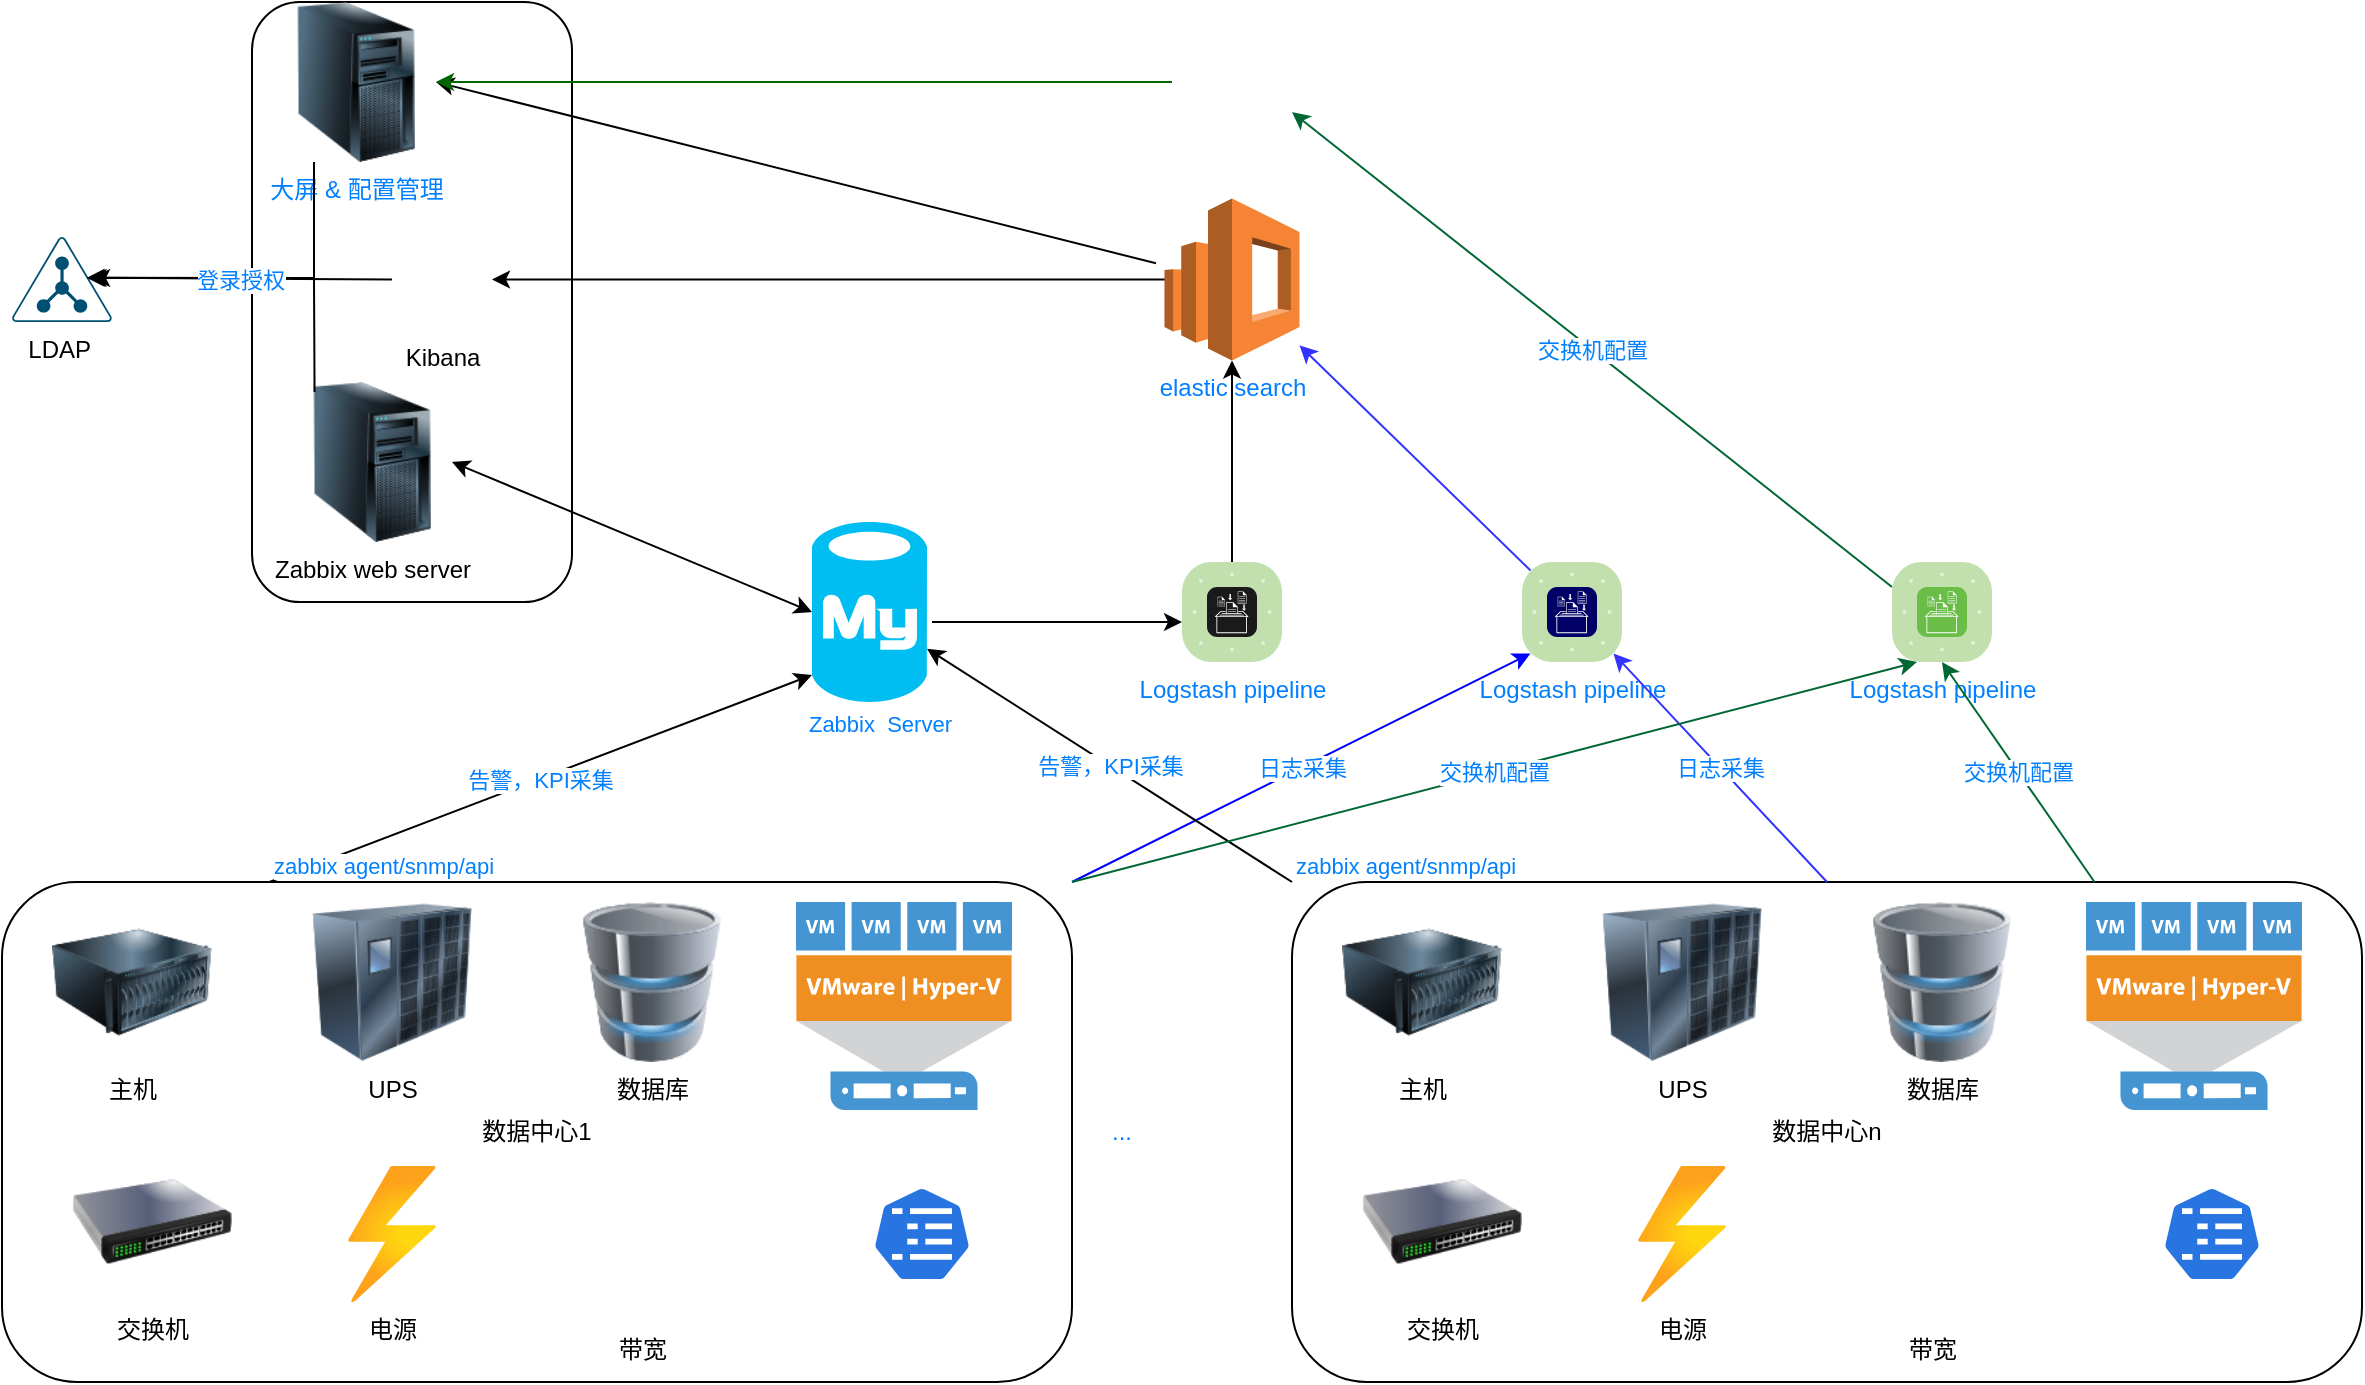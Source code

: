 <mxfile version="15.7.4" type="github">
  <diagram name="Page-1" id="55a83fd1-7818-8e21-69c5-c3457e3827bb">
    <mxGraphModel dx="1038" dy="547" grid="1" gridSize="10" guides="1" tooltips="1" connect="1" arrows="0" fold="1" page="1" pageScale="1" pageWidth="1100" pageHeight="850" background="none" math="0" shadow="0">
      <root>
        <mxCell id="0" />
        <mxCell id="1" parent="0" />
        <mxCell id="yf0NXRO4z68Gx_VuZJrl-48" value="" style="rounded=1;whiteSpace=wrap;html=1;fontColor=#007FFF;" vertex="1" parent="1">
          <mxGeometry x="170" y="120" width="160" height="300" as="geometry" />
        </mxCell>
        <mxCell id="yf0NXRO4z68Gx_VuZJrl-10" value="数据中心1" style="rounded=1;whiteSpace=wrap;html=1;" vertex="1" parent="1">
          <mxGeometry x="45" y="560" width="535" height="250" as="geometry" />
        </mxCell>
        <mxCell id="yf0NXRO4z68Gx_VuZJrl-1" value="主机" style="image;html=1;image=img/lib/clip_art/computers/Server_128x128.png" vertex="1" parent="1">
          <mxGeometry x="70" y="570" width="80" height="80" as="geometry" />
        </mxCell>
        <mxCell id="yf0NXRO4z68Gx_VuZJrl-2" value="数据库" style="image;html=1;image=img/lib/clip_art/computers/Database_128x128.png" vertex="1" parent="1">
          <mxGeometry x="330" y="570" width="80" height="80" as="geometry" />
        </mxCell>
        <mxCell id="yf0NXRO4z68Gx_VuZJrl-3" value="UPS" style="image;html=1;image=img/lib/clip_art/networking/UPS_128x128.png" vertex="1" parent="1">
          <mxGeometry x="200" y="570" width="80" height="80" as="geometry" />
        </mxCell>
        <mxCell id="yf0NXRO4z68Gx_VuZJrl-5" value="交换机" style="image;html=1;image=img/lib/clip_art/networking/Switch_128x128.png" vertex="1" parent="1">
          <mxGeometry x="80" y="690" width="80" height="80" as="geometry" />
        </mxCell>
        <mxCell id="yf0NXRO4z68Gx_VuZJrl-7" value="电源" style="aspect=fixed;html=1;points=[];align=center;image;fontSize=12;image=img/lib/azure2/general/Power.svg;" vertex="1" parent="1">
          <mxGeometry x="218" y="702" width="44" height="68" as="geometry" />
        </mxCell>
        <mxCell id="yf0NXRO4z68Gx_VuZJrl-8" value="带宽" style="shape=image;html=1;verticalAlign=top;verticalLabelPosition=bottom;labelBackgroundColor=#ffffff;imageAspect=0;aspect=fixed;image=https://cdn0.iconfinder.com/data/icons/pulse_pack_by_chromatix/128/process_ok.png" vertex="1" parent="1">
          <mxGeometry x="320" y="690" width="90" height="90" as="geometry" />
        </mxCell>
        <mxCell id="yf0NXRO4z68Gx_VuZJrl-11" value="" style="pointerEvents=1;shadow=0;dashed=0;html=1;strokeColor=none;fillColor=#4495D1;labelPosition=center;verticalLabelPosition=bottom;verticalAlign=top;align=center;outlineConnect=0;shape=mxgraph.veeam.hyper_v_vmware_host;" vertex="1" parent="1">
          <mxGeometry x="442" y="570" width="108" height="104" as="geometry" />
        </mxCell>
        <mxCell id="yf0NXRO4z68Gx_VuZJrl-12" value="" style="sketch=0;html=1;dashed=0;whitespace=wrap;fillColor=#2875E2;strokeColor=#ffffff;points=[[0.005,0.63,0],[0.1,0.2,0],[0.9,0.2,0],[0.5,0,0],[0.995,0.63,0],[0.72,0.99,0],[0.5,1,0],[0.28,0.99,0]];shape=mxgraph.kubernetes.icon;prIcon=cm" vertex="1" parent="1">
          <mxGeometry x="480" y="712" width="50" height="48" as="geometry" />
        </mxCell>
        <mxCell id="yf0NXRO4z68Gx_VuZJrl-13" value="" style="verticalLabelPosition=bottom;html=1;verticalAlign=top;align=center;strokeColor=none;fillColor=#00BEF2;shape=mxgraph.azure.mysql_database;" vertex="1" parent="1">
          <mxGeometry x="450" y="380" width="57.5" height="90" as="geometry" />
        </mxCell>
        <mxCell id="yf0NXRO4z68Gx_VuZJrl-14" value="LDAP&amp;nbsp;" style="points=[[0.5,0,0],[0.765,0.48,0],[0.99,0.98,0],[0.5,1,0],[0.01,0.98,0],[0.235,0.48,0]];verticalLabelPosition=bottom;sketch=0;html=1;verticalAlign=top;aspect=fixed;align=center;pointerEvents=1;shape=mxgraph.cisco19.ldap;fillColor=#005073;strokeColor=none;" vertex="1" parent="1">
          <mxGeometry x="50" y="237.5" width="50" height="42.5" as="geometry" />
        </mxCell>
        <mxCell id="yf0NXRO4z68Gx_VuZJrl-15" value="Zabbix web server" style="image;html=1;image=img/lib/clip_art/computers/Server_Tower_128x128.png" vertex="1" parent="1">
          <mxGeometry x="190" y="310" width="80" height="80" as="geometry" />
        </mxCell>
        <mxCell id="yf0NXRO4z68Gx_VuZJrl-16" value="" style="endArrow=classic;startArrow=none;html=1;rounded=0;exitX=0.141;exitY=0.063;exitDx=0;exitDy=0;exitPerimeter=0;startFill=0;endFill=1;" edge="1" parent="1" source="yf0NXRO4z68Gx_VuZJrl-15">
          <mxGeometry width="50" height="50" relative="1" as="geometry">
            <mxPoint x="710" y="600" as="sourcePoint" />
            <mxPoint x="90" y="258" as="targetPoint" />
            <Array as="points">
              <mxPoint x="201" y="258" />
            </Array>
          </mxGeometry>
        </mxCell>
        <mxCell id="yf0NXRO4z68Gx_VuZJrl-17" value="" style="endArrow=classic;startArrow=classic;html=1;rounded=0;exitX=1;exitY=0.5;exitDx=0;exitDy=0;entryX=0;entryY=0.5;entryDx=0;entryDy=0;entryPerimeter=0;" edge="1" parent="1" source="yf0NXRO4z68Gx_VuZJrl-15" target="yf0NXRO4z68Gx_VuZJrl-13">
          <mxGeometry width="50" height="50" relative="1" as="geometry">
            <mxPoint x="710" y="600" as="sourcePoint" />
            <mxPoint x="760" y="550" as="targetPoint" />
          </mxGeometry>
        </mxCell>
        <mxCell id="yf0NXRO4z68Gx_VuZJrl-20" value="Kibana" style="shape=image;html=1;verticalAlign=top;verticalLabelPosition=bottom;labelBackgroundColor=#ffffff;imageAspect=0;aspect=fixed;image=https://cdn4.iconfinder.com/data/icons/logos-brands-5/24/kibana-128.png" vertex="1" parent="1">
          <mxGeometry x="240" y="233.75" width="50" height="50" as="geometry" />
        </mxCell>
        <mxCell id="yf0NXRO4z68Gx_VuZJrl-25" value="" style="edgeStyle=orthogonalEdgeStyle;rounded=0;orthogonalLoop=1;jettySize=auto;html=1;fontColor=#007FFF;entryX=1;entryY=0.5;entryDx=0;entryDy=0;exitX=0;exitY=0.5;exitDx=0;exitDy=0;exitPerimeter=0;" edge="1" parent="1" source="yf0NXRO4z68Gx_VuZJrl-21" target="yf0NXRO4z68Gx_VuZJrl-20">
          <mxGeometry relative="1" as="geometry">
            <mxPoint x="293.75" y="255" as="targetPoint" />
            <Array as="points">
              <mxPoint x="630" y="259" />
              <mxPoint x="630" y="259" />
            </Array>
          </mxGeometry>
        </mxCell>
        <mxCell id="yf0NXRO4z68Gx_VuZJrl-21" value="elastic search" style="outlineConnect=0;dashed=0;verticalLabelPosition=bottom;verticalAlign=top;align=center;html=1;shape=mxgraph.aws3.elasticsearch_service;fillColor=#F58534;gradientColor=none;fontColor=#007FFF;" vertex="1" parent="1">
          <mxGeometry x="626.25" y="218.25" width="67.5" height="81" as="geometry" />
        </mxCell>
        <mxCell id="yf0NXRO4z68Gx_VuZJrl-26" value="数据中心n" style="rounded=1;whiteSpace=wrap;html=1;" vertex="1" parent="1">
          <mxGeometry x="690" y="560" width="535" height="250" as="geometry" />
        </mxCell>
        <mxCell id="yf0NXRO4z68Gx_VuZJrl-28" value="主机" style="image;html=1;image=img/lib/clip_art/computers/Server_128x128.png" vertex="1" parent="1">
          <mxGeometry x="715" y="570" width="80" height="80" as="geometry" />
        </mxCell>
        <mxCell id="yf0NXRO4z68Gx_VuZJrl-29" value="数据库" style="image;html=1;image=img/lib/clip_art/computers/Database_128x128.png" vertex="1" parent="1">
          <mxGeometry x="975" y="570" width="80" height="80" as="geometry" />
        </mxCell>
        <mxCell id="yf0NXRO4z68Gx_VuZJrl-30" value="UPS" style="image;html=1;image=img/lib/clip_art/networking/UPS_128x128.png" vertex="1" parent="1">
          <mxGeometry x="845" y="570" width="80" height="80" as="geometry" />
        </mxCell>
        <mxCell id="yf0NXRO4z68Gx_VuZJrl-31" value="交换机" style="image;html=1;image=img/lib/clip_art/networking/Switch_128x128.png" vertex="1" parent="1">
          <mxGeometry x="725" y="690" width="80" height="80" as="geometry" />
        </mxCell>
        <mxCell id="yf0NXRO4z68Gx_VuZJrl-32" value="电源" style="aspect=fixed;html=1;points=[];align=center;image;fontSize=12;image=img/lib/azure2/general/Power.svg;" vertex="1" parent="1">
          <mxGeometry x="863" y="702" width="44" height="68" as="geometry" />
        </mxCell>
        <mxCell id="yf0NXRO4z68Gx_VuZJrl-33" value="带宽" style="shape=image;html=1;verticalAlign=top;verticalLabelPosition=bottom;labelBackgroundColor=#ffffff;imageAspect=0;aspect=fixed;image=https://cdn0.iconfinder.com/data/icons/pulse_pack_by_chromatix/128/process_ok.png" vertex="1" parent="1">
          <mxGeometry x="965" y="690" width="90" height="90" as="geometry" />
        </mxCell>
        <mxCell id="yf0NXRO4z68Gx_VuZJrl-34" value="" style="pointerEvents=1;shadow=0;dashed=0;html=1;strokeColor=none;fillColor=#4495D1;labelPosition=center;verticalLabelPosition=bottom;verticalAlign=top;align=center;outlineConnect=0;shape=mxgraph.veeam.hyper_v_vmware_host;" vertex="1" parent="1">
          <mxGeometry x="1087" y="570" width="108" height="104" as="geometry" />
        </mxCell>
        <mxCell id="yf0NXRO4z68Gx_VuZJrl-35" value="" style="sketch=0;html=1;dashed=0;whitespace=wrap;fillColor=#2875E2;strokeColor=#ffffff;points=[[0.005,0.63,0],[0.1,0.2,0],[0.9,0.2,0],[0.5,0,0],[0.995,0.63,0],[0.72,0.99,0],[0.5,1,0],[0.28,0.99,0]];shape=mxgraph.kubernetes.icon;prIcon=cm" vertex="1" parent="1">
          <mxGeometry x="1125" y="712" width="50" height="48" as="geometry" />
        </mxCell>
        <mxCell id="yf0NXRO4z68Gx_VuZJrl-39" value="..." style="text;html=1;strokeColor=none;fillColor=none;align=center;verticalAlign=middle;whiteSpace=wrap;rounded=0;fontColor=#007FFF;" vertex="1" parent="1">
          <mxGeometry x="575" y="670" width="60" height="30" as="geometry" />
        </mxCell>
        <mxCell id="yf0NXRO4z68Gx_VuZJrl-41" value="Logstash pipeline" style="verticalLabelPosition=bottom;sketch=0;html=1;fillColor=#000066;strokeColor=#ffffff;verticalAlign=top;align=center;points=[[0.085,0.085,0],[0.915,0.085,0],[0.915,0.915,0],[0.085,0.915,0],[0.25,0,0],[0.5,0,0],[0.75,0,0],[1,0.25,0],[1,0.5,0],[1,0.75,0],[0.75,1,0],[0.5,1,0],[0.25,1,0],[0,0.75,0],[0,0.5,0],[0,0.25,0]];pointerEvents=1;shape=mxgraph.cisco_safe.compositeIcon;bgIcon=mxgraph.cisco_safe.architecture.generic_appliance;resIcon=mxgraph.cisco_safe.architecture.log_collector;fontColor=#007FFF;" vertex="1" parent="1">
          <mxGeometry x="805" y="400" width="50" height="50" as="geometry" />
        </mxCell>
        <mxCell id="yf0NXRO4z68Gx_VuZJrl-55" value="" style="endArrow=classic;html=1;rounded=0;fontColor=#007FFF;exitX=0.085;exitY=0.085;exitDx=0;exitDy=0;exitPerimeter=0;strokeColor=#3333FF;" edge="1" parent="1" source="yf0NXRO4z68Gx_VuZJrl-41" target="yf0NXRO4z68Gx_VuZJrl-21">
          <mxGeometry width="50" height="50" relative="1" as="geometry">
            <mxPoint x="710" y="600" as="sourcePoint" />
            <mxPoint x="760" y="550" as="targetPoint" />
          </mxGeometry>
        </mxCell>
        <mxCell id="yf0NXRO4z68Gx_VuZJrl-58" value="日志采集" style="endArrow=classic;html=1;rounded=0;fontColor=#007FFF;entryX=0.915;entryY=0.915;entryDx=0;entryDy=0;entryPerimeter=0;exitX=0.5;exitY=0;exitDx=0;exitDy=0;strokeColor=#3333FF;" edge="1" parent="1" source="yf0NXRO4z68Gx_VuZJrl-26" target="yf0NXRO4z68Gx_VuZJrl-41">
          <mxGeometry relative="1" as="geometry">
            <mxPoint x="570" y="480" as="sourcePoint" />
            <mxPoint x="730" y="480" as="targetPoint" />
          </mxGeometry>
        </mxCell>
        <mxCell id="yf0NXRO4z68Gx_VuZJrl-62" value="大屏 &amp;amp; 配置管理" style="image;html=1;image=img/lib/clip_art/computers/Server_Tower_128x128.png;fontColor=#007FFF;" vertex="1" parent="1">
          <mxGeometry x="182" y="120" width="80" height="80" as="geometry" />
        </mxCell>
        <mxCell id="yf0NXRO4z68Gx_VuZJrl-63" value="" style="endArrow=classic;html=1;rounded=0;fontColor=#007FFF;entryX=0.765;entryY=0.48;entryDx=0;entryDy=0;entryPerimeter=0;" edge="1" parent="1">
          <mxGeometry width="50" height="50" relative="1" as="geometry">
            <mxPoint x="201" y="200" as="sourcePoint" />
            <mxPoint x="87.25" y="257.9" as="targetPoint" />
            <Array as="points">
              <mxPoint x="201" y="258" />
            </Array>
          </mxGeometry>
        </mxCell>
        <mxCell id="yf0NXRO4z68Gx_VuZJrl-64" value="" style="endArrow=classic;html=1;rounded=0;fontColor=#007FFF;exitX=0;exitY=0.5;exitDx=0;exitDy=0;entryX=0.765;entryY=0.48;entryDx=0;entryDy=0;entryPerimeter=0;" edge="1" parent="1" source="yf0NXRO4z68Gx_VuZJrl-20" target="yf0NXRO4z68Gx_VuZJrl-14">
          <mxGeometry relative="1" as="geometry">
            <mxPoint x="370" y="210" as="sourcePoint" />
            <mxPoint x="530" y="210" as="targetPoint" />
            <Array as="points" />
          </mxGeometry>
        </mxCell>
        <mxCell id="yf0NXRO4z68Gx_VuZJrl-65" value="登录授权" style="edgeLabel;resizable=0;html=1;align=center;verticalAlign=middle;fontColor=#007FFF;" connectable="0" vertex="1" parent="yf0NXRO4z68Gx_VuZJrl-64">
          <mxGeometry relative="1" as="geometry" />
        </mxCell>
        <mxCell id="yf0NXRO4z68Gx_VuZJrl-67" value="" style="endArrow=classic;html=1;rounded=0;fontColor=#007FFF;exitX=1;exitY=0;exitDx=0;exitDy=0;entryX=0.085;entryY=0.915;entryDx=0;entryDy=0;entryPerimeter=0;strokeColor=#0000FF;" edge="1" parent="1" source="yf0NXRO4z68Gx_VuZJrl-10" target="yf0NXRO4z68Gx_VuZJrl-41">
          <mxGeometry relative="1" as="geometry">
            <mxPoint x="860" y="390" as="sourcePoint" />
            <mxPoint x="960" y="390" as="targetPoint" />
          </mxGeometry>
        </mxCell>
        <mxCell id="yf0NXRO4z68Gx_VuZJrl-68" value="日志采集" style="edgeLabel;resizable=0;html=1;align=center;verticalAlign=middle;fontColor=#007FFF;" connectable="0" vertex="1" parent="yf0NXRO4z68Gx_VuZJrl-67">
          <mxGeometry relative="1" as="geometry" />
        </mxCell>
        <mxCell id="yf0NXRO4z68Gx_VuZJrl-71" value="" style="endArrow=classic;html=1;rounded=0;fontColor=#007FFF;strokeColor=#000000;entryX=0;entryY=0.85;entryDx=0;entryDy=0;entryPerimeter=0;exitX=0.25;exitY=0;exitDx=0;exitDy=0;" edge="1" parent="1" source="yf0NXRO4z68Gx_VuZJrl-10" target="yf0NXRO4z68Gx_VuZJrl-13">
          <mxGeometry relative="1" as="geometry">
            <mxPoint x="250" y="500" as="sourcePoint" />
            <mxPoint x="410" y="500" as="targetPoint" />
          </mxGeometry>
        </mxCell>
        <mxCell id="yf0NXRO4z68Gx_VuZJrl-72" value="告警，KPI采集" style="edgeLabel;resizable=0;html=1;align=center;verticalAlign=middle;fontColor=#007FFF;" connectable="0" vertex="1" parent="yf0NXRO4z68Gx_VuZJrl-71">
          <mxGeometry relative="1" as="geometry" />
        </mxCell>
        <mxCell id="yf0NXRO4z68Gx_VuZJrl-73" value="zabbix agent/snmp/api" style="edgeLabel;resizable=0;html=1;align=left;verticalAlign=bottom;fontColor=#007FFF;" connectable="0" vertex="1" parent="yf0NXRO4z68Gx_VuZJrl-71">
          <mxGeometry x="-1" relative="1" as="geometry" />
        </mxCell>
        <mxCell id="yf0NXRO4z68Gx_VuZJrl-74" value="Zabbix&amp;nbsp; Server" style="edgeLabel;resizable=0;html=1;align=right;verticalAlign=bottom;fontColor=#007FFF;" connectable="0" vertex="1" parent="yf0NXRO4z68Gx_VuZJrl-71">
          <mxGeometry x="1" relative="1" as="geometry">
            <mxPoint x="70" y="33" as="offset" />
          </mxGeometry>
        </mxCell>
        <mxCell id="yf0NXRO4z68Gx_VuZJrl-75" value="" style="endArrow=classic;html=1;rounded=0;fontColor=#007FFF;strokeColor=#000000;exitX=0;exitY=0;exitDx=0;exitDy=0;" edge="1" parent="1" source="yf0NXRO4z68Gx_VuZJrl-26" target="yf0NXRO4z68Gx_VuZJrl-13">
          <mxGeometry relative="1" as="geometry">
            <mxPoint x="188.75" y="570" as="sourcePoint" />
            <mxPoint x="460" y="466.5" as="targetPoint" />
          </mxGeometry>
        </mxCell>
        <mxCell id="yf0NXRO4z68Gx_VuZJrl-76" value="告警，KPI采集" style="edgeLabel;resizable=0;html=1;align=center;verticalAlign=middle;fontColor=#007FFF;" connectable="0" vertex="1" parent="yf0NXRO4z68Gx_VuZJrl-75">
          <mxGeometry relative="1" as="geometry" />
        </mxCell>
        <mxCell id="yf0NXRO4z68Gx_VuZJrl-77" value="zabbix agent/snmp/api" style="edgeLabel;resizable=0;html=1;align=left;verticalAlign=bottom;fontColor=#007FFF;" connectable="0" vertex="1" parent="yf0NXRO4z68Gx_VuZJrl-75">
          <mxGeometry x="-1" relative="1" as="geometry" />
        </mxCell>
        <mxCell id="yf0NXRO4z68Gx_VuZJrl-79" value="Logstash pipeline" style="verticalLabelPosition=bottom;sketch=0;html=1;fillColor=#1A1A1A;strokeColor=#ffffff;verticalAlign=top;align=center;points=[[0.085,0.085,0],[0.915,0.085,0],[0.915,0.915,0],[0.085,0.915,0],[0.25,0,0],[0.5,0,0],[0.75,0,0],[1,0.25,0],[1,0.5,0],[1,0.75,0],[0.75,1,0],[0.5,1,0],[0.25,1,0],[0,0.75,0],[0,0.5,0],[0,0.25,0]];pointerEvents=1;shape=mxgraph.cisco_safe.compositeIcon;bgIcon=mxgraph.cisco_safe.architecture.generic_appliance;resIcon=mxgraph.cisco_safe.architecture.log_collector;fontColor=#007FFF;" vertex="1" parent="1">
          <mxGeometry x="635" y="400" width="50" height="50" as="geometry" />
        </mxCell>
        <mxCell id="yf0NXRO4z68Gx_VuZJrl-80" value="" style="endArrow=classic;html=1;rounded=0;fontColor=#007FFF;strokeColor=#000000;" edge="1" parent="1">
          <mxGeometry width="50" height="50" relative="1" as="geometry">
            <mxPoint x="510" y="430" as="sourcePoint" />
            <mxPoint x="635" y="430" as="targetPoint" />
          </mxGeometry>
        </mxCell>
        <mxCell id="yf0NXRO4z68Gx_VuZJrl-81" value="" style="endArrow=classic;html=1;rounded=0;fontColor=#007FFF;strokeColor=#000000;entryX=0.5;entryY=1;entryDx=0;entryDy=0;entryPerimeter=0;exitX=0.5;exitY=0;exitDx=0;exitDy=0;exitPerimeter=0;" edge="1" parent="1" source="yf0NXRO4z68Gx_VuZJrl-79" target="yf0NXRO4z68Gx_VuZJrl-21">
          <mxGeometry width="50" height="50" relative="1" as="geometry">
            <mxPoint x="570" y="380" as="sourcePoint" />
            <mxPoint x="620" y="330" as="targetPoint" />
          </mxGeometry>
        </mxCell>
        <mxCell id="yf0NXRO4z68Gx_VuZJrl-82" value="" style="shape=image;html=1;verticalAlign=top;verticalLabelPosition=bottom;labelBackgroundColor=#ffffff;imageAspect=0;aspect=fixed;image=https://cdn4.iconfinder.com/data/icons/logos-and-brands/512/141_Git_logo_logos-128.png;fontColor=#007FFF;" vertex="1" parent="1">
          <mxGeometry x="630" y="130" width="60" height="60" as="geometry" />
        </mxCell>
        <mxCell id="yf0NXRO4z68Gx_VuZJrl-83" value="" style="endArrow=classic;html=1;rounded=0;fontColor=#007FFF;strokeColor=#000000;entryX=1;entryY=0.5;entryDx=0;entryDy=0;exitX=-0.063;exitY=0.4;exitDx=0;exitDy=0;exitPerimeter=0;" edge="1" parent="1" source="yf0NXRO4z68Gx_VuZJrl-21" target="yf0NXRO4z68Gx_VuZJrl-62">
          <mxGeometry width="50" height="50" relative="1" as="geometry">
            <mxPoint x="1020" y="500" as="sourcePoint" />
            <mxPoint x="1070" y="450" as="targetPoint" />
          </mxGeometry>
        </mxCell>
        <mxCell id="yf0NXRO4z68Gx_VuZJrl-84" value="" style="endArrow=classic;html=1;rounded=0;fontColor=#007FFF;strokeColor=#006600;entryX=1;entryY=0.5;entryDx=0;entryDy=0;exitX=0;exitY=0.5;exitDx=0;exitDy=0;" edge="1" parent="1" source="yf0NXRO4z68Gx_VuZJrl-82" target="yf0NXRO4z68Gx_VuZJrl-62">
          <mxGeometry width="50" height="50" relative="1" as="geometry">
            <mxPoint x="1020" y="500" as="sourcePoint" />
            <mxPoint x="1070" y="450" as="targetPoint" />
          </mxGeometry>
        </mxCell>
        <mxCell id="yf0NXRO4z68Gx_VuZJrl-85" value="Logstash pipeline" style="verticalLabelPosition=bottom;sketch=0;html=1;fillColor=#6ABD46;strokeColor=#ffffff;verticalAlign=top;align=center;points=[[0.085,0.085,0],[0.915,0.085,0],[0.915,0.915,0],[0.085,0.915,0],[0.25,0,0],[0.5,0,0],[0.75,0,0],[1,0.25,0],[1,0.5,0],[1,0.75,0],[0.75,1,0],[0.5,1,0],[0.25,1,0],[0,0.75,0],[0,0.5,0],[0,0.25,0]];pointerEvents=1;shape=mxgraph.cisco_safe.compositeIcon;bgIcon=mxgraph.cisco_safe.architecture.generic_appliance;resIcon=mxgraph.cisco_safe.architecture.log_collector;fontColor=#007FFF;" vertex="1" parent="1">
          <mxGeometry x="990" y="400" width="50" height="50" as="geometry" />
        </mxCell>
        <mxCell id="yf0NXRO4z68Gx_VuZJrl-86" value="交换机配置" style="endArrow=classic;html=1;rounded=0;fontColor=#007FFF;entryX=0.5;entryY=1;entryDx=0;entryDy=0;entryPerimeter=0;exitX=0.75;exitY=0;exitDx=0;exitDy=0;strokeColor=#006633;" edge="1" parent="1" source="yf0NXRO4z68Gx_VuZJrl-26" target="yf0NXRO4z68Gx_VuZJrl-85">
          <mxGeometry relative="1" as="geometry">
            <mxPoint x="967.5" y="570" as="sourcePoint" />
            <mxPoint x="860.75" y="455.75" as="targetPoint" />
            <Array as="points" />
          </mxGeometry>
        </mxCell>
        <mxCell id="yf0NXRO4z68Gx_VuZJrl-87" value="交换机配置" style="endArrow=classic;html=1;rounded=0;fontColor=#007FFF;strokeColor=#006633;entryX=0.25;entryY=1;entryDx=0;entryDy=0;entryPerimeter=0;" edge="1" parent="1" target="yf0NXRO4z68Gx_VuZJrl-85">
          <mxGeometry relative="1" as="geometry">
            <mxPoint x="580" y="560" as="sourcePoint" />
            <mxPoint x="1000" y="450" as="targetPoint" />
            <Array as="points" />
          </mxGeometry>
        </mxCell>
        <mxCell id="yf0NXRO4z68Gx_VuZJrl-88" value="交换机配置" style="endArrow=classic;html=1;rounded=0;fontColor=#007FFF;strokeColor=#006633;entryX=1;entryY=0.75;entryDx=0;entryDy=0;exitX=0;exitY=0.25;exitDx=0;exitDy=0;exitPerimeter=0;" edge="1" parent="1" source="yf0NXRO4z68Gx_VuZJrl-85" target="yf0NXRO4z68Gx_VuZJrl-82">
          <mxGeometry relative="1" as="geometry">
            <mxPoint x="590" y="570" as="sourcePoint" />
            <mxPoint x="1012.5" y="460" as="targetPoint" />
            <Array as="points" />
          </mxGeometry>
        </mxCell>
      </root>
    </mxGraphModel>
  </diagram>
</mxfile>

